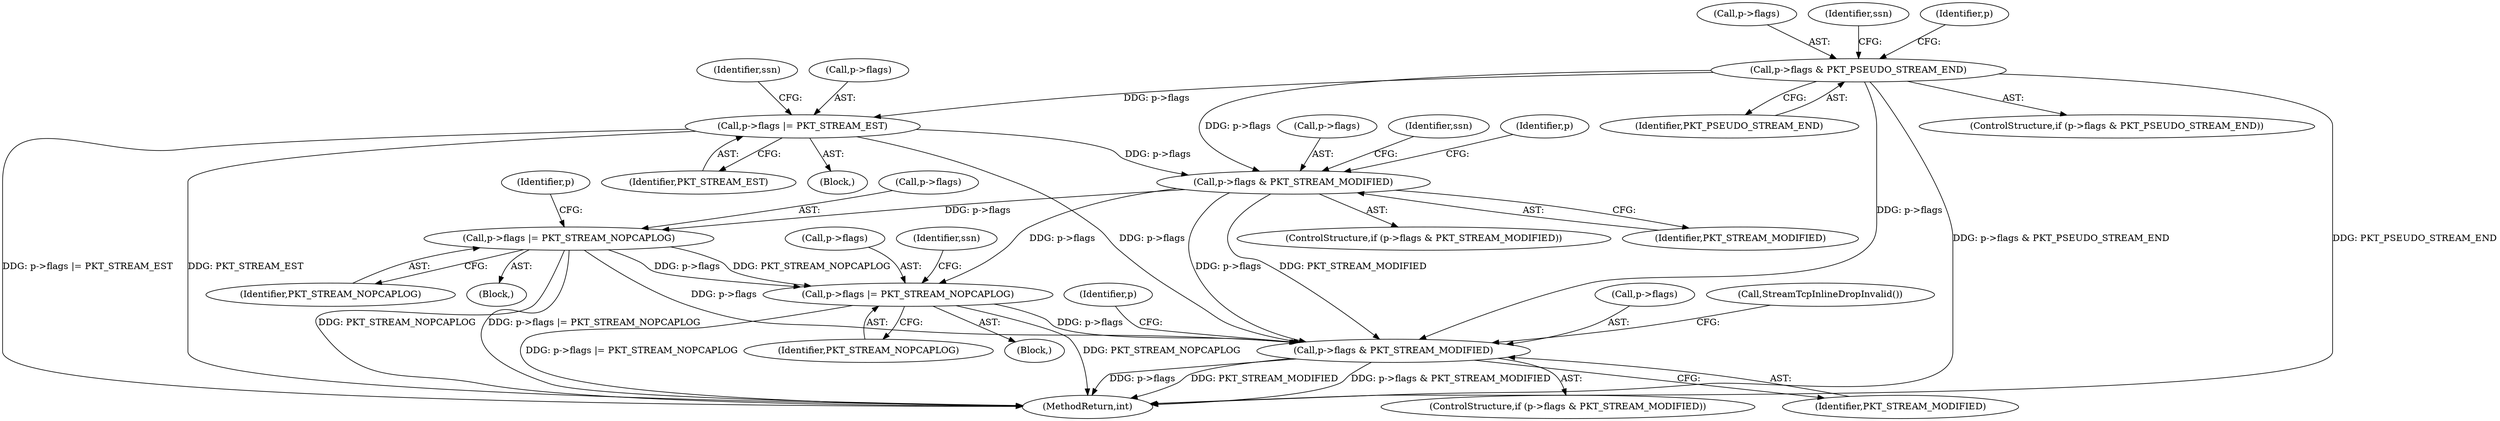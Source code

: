 digraph "0_suricata_843d0b7a10bb45627f94764a6c5d468a24143345@pointer" {
"1000746" [label="(Call,p->flags & PKT_STREAM_MODIFIED)"];
"1000397" [label="(Call,p->flags & PKT_PSEUDO_STREAM_END)"];
"1000646" [label="(Call,p->flags |= PKT_STREAM_NOPCAPLOG)"];
"1000599" [label="(Call,p->flags & PKT_STREAM_MODIFIED)"];
"1000525" [label="(Call,p->flags |= PKT_STREAM_EST)"];
"1000674" [label="(Call,p->flags |= PKT_STREAM_NOPCAPLOG)"];
"1000598" [label="(ControlStructure,if (p->flags & PKT_STREAM_MODIFIED))"];
"1000529" [label="(Identifier,PKT_STREAM_EST)"];
"1000600" [label="(Call,p->flags)"];
"1000673" [label="(Block,)"];
"1000678" [label="(Identifier,PKT_STREAM_NOPCAPLOG)"];
"1000524" [label="(Block,)"];
"1000647" [label="(Call,p->flags)"];
"1000650" [label="(Identifier,PKT_STREAM_NOPCAPLOG)"];
"1000401" [label="(Identifier,PKT_PSEUDO_STREAM_END)"];
"1000603" [label="(Identifier,PKT_STREAM_MODIFIED)"];
"1000764" [label="(MethodReturn,int)"];
"1000747" [label="(Call,p->flags)"];
"1000526" [label="(Call,p->flags)"];
"1000682" [label="(Identifier,ssn)"];
"1000599" [label="(Call,p->flags & PKT_STREAM_MODIFIED)"];
"1000746" [label="(Call,p->flags & PKT_STREAM_MODIFIED)"];
"1000612" [label="(Identifier,ssn)"];
"1000398" [label="(Call,p->flags)"];
"1000397" [label="(Call,p->flags & PKT_PSEUDO_STREAM_END)"];
"1000453" [label="(Identifier,ssn)"];
"1000655" [label="(Identifier,p)"];
"1000750" [label="(Identifier,PKT_STREAM_MODIFIED)"];
"1000405" [label="(Identifier,p)"];
"1000646" [label="(Call,p->flags |= PKT_STREAM_NOPCAPLOG)"];
"1000674" [label="(Call,p->flags |= PKT_STREAM_NOPCAPLOG)"];
"1000745" [label="(ControlStructure,if (p->flags & PKT_STREAM_MODIFIED))"];
"1000396" [label="(ControlStructure,if (p->flags & PKT_PSEUDO_STREAM_END))"];
"1000525" [label="(Call,p->flags |= PKT_STREAM_EST)"];
"1000606" [label="(Identifier,p)"];
"1000755" [label="(Call,StreamTcpInlineDropInvalid())"];
"1000645" [label="(Block,)"];
"1000753" [label="(Identifier,p)"];
"1000532" [label="(Identifier,ssn)"];
"1000675" [label="(Call,p->flags)"];
"1000746" -> "1000745"  [label="AST: "];
"1000746" -> "1000750"  [label="CFG: "];
"1000747" -> "1000746"  [label="AST: "];
"1000750" -> "1000746"  [label="AST: "];
"1000753" -> "1000746"  [label="CFG: "];
"1000755" -> "1000746"  [label="CFG: "];
"1000746" -> "1000764"  [label="DDG: p->flags"];
"1000746" -> "1000764"  [label="DDG: PKT_STREAM_MODIFIED"];
"1000746" -> "1000764"  [label="DDG: p->flags & PKT_STREAM_MODIFIED"];
"1000397" -> "1000746"  [label="DDG: p->flags"];
"1000646" -> "1000746"  [label="DDG: p->flags"];
"1000599" -> "1000746"  [label="DDG: p->flags"];
"1000599" -> "1000746"  [label="DDG: PKT_STREAM_MODIFIED"];
"1000674" -> "1000746"  [label="DDG: p->flags"];
"1000525" -> "1000746"  [label="DDG: p->flags"];
"1000397" -> "1000396"  [label="AST: "];
"1000397" -> "1000401"  [label="CFG: "];
"1000398" -> "1000397"  [label="AST: "];
"1000401" -> "1000397"  [label="AST: "];
"1000405" -> "1000397"  [label="CFG: "];
"1000453" -> "1000397"  [label="CFG: "];
"1000397" -> "1000764"  [label="DDG: p->flags & PKT_PSEUDO_STREAM_END"];
"1000397" -> "1000764"  [label="DDG: PKT_PSEUDO_STREAM_END"];
"1000397" -> "1000525"  [label="DDG: p->flags"];
"1000397" -> "1000599"  [label="DDG: p->flags"];
"1000646" -> "1000645"  [label="AST: "];
"1000646" -> "1000650"  [label="CFG: "];
"1000647" -> "1000646"  [label="AST: "];
"1000650" -> "1000646"  [label="AST: "];
"1000655" -> "1000646"  [label="CFG: "];
"1000646" -> "1000764"  [label="DDG: PKT_STREAM_NOPCAPLOG"];
"1000646" -> "1000764"  [label="DDG: p->flags |= PKT_STREAM_NOPCAPLOG"];
"1000599" -> "1000646"  [label="DDG: p->flags"];
"1000646" -> "1000674"  [label="DDG: p->flags"];
"1000646" -> "1000674"  [label="DDG: PKT_STREAM_NOPCAPLOG"];
"1000599" -> "1000598"  [label="AST: "];
"1000599" -> "1000603"  [label="CFG: "];
"1000600" -> "1000599"  [label="AST: "];
"1000603" -> "1000599"  [label="AST: "];
"1000606" -> "1000599"  [label="CFG: "];
"1000612" -> "1000599"  [label="CFG: "];
"1000525" -> "1000599"  [label="DDG: p->flags"];
"1000599" -> "1000674"  [label="DDG: p->flags"];
"1000525" -> "1000524"  [label="AST: "];
"1000525" -> "1000529"  [label="CFG: "];
"1000526" -> "1000525"  [label="AST: "];
"1000529" -> "1000525"  [label="AST: "];
"1000532" -> "1000525"  [label="CFG: "];
"1000525" -> "1000764"  [label="DDG: p->flags |= PKT_STREAM_EST"];
"1000525" -> "1000764"  [label="DDG: PKT_STREAM_EST"];
"1000674" -> "1000673"  [label="AST: "];
"1000674" -> "1000678"  [label="CFG: "];
"1000675" -> "1000674"  [label="AST: "];
"1000678" -> "1000674"  [label="AST: "];
"1000682" -> "1000674"  [label="CFG: "];
"1000674" -> "1000764"  [label="DDG: PKT_STREAM_NOPCAPLOG"];
"1000674" -> "1000764"  [label="DDG: p->flags |= PKT_STREAM_NOPCAPLOG"];
}
